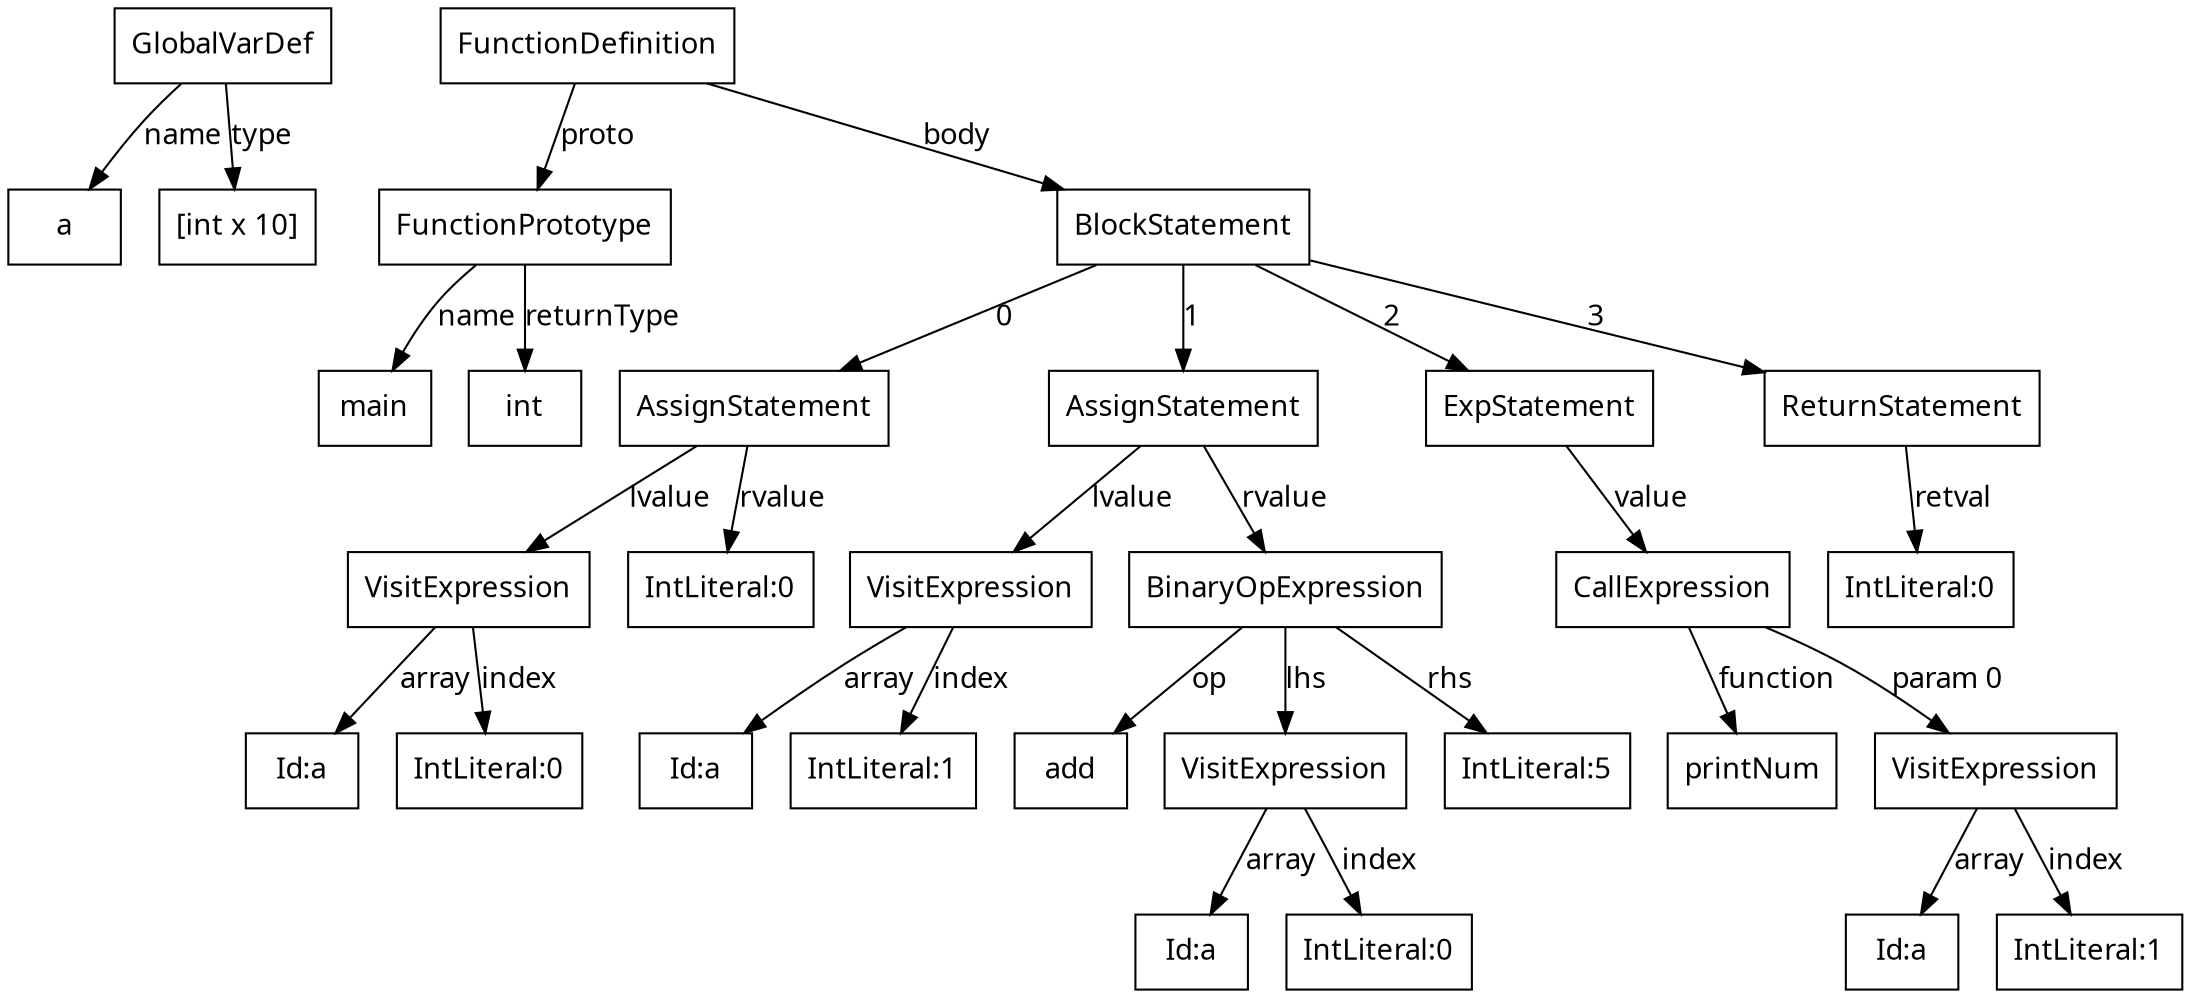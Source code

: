 digraph g {
node[shape = box, fontname = "Fira Code Light"]
edge[fontname = "Fira Code Light", splines = line]
48470960 [label="GlobalVarDef"]
48470960 -> 1 [label="name"]
1 [label="a"]
48470960 -> 2 [label="type"]
2 [label="[int x 10]"]
48487056 [label="FunctionDefinition"]
48487056 -> 48498240 [label="proto"]
48487056 -> 48438488 [label="body"]
48498240 [label="FunctionPrototype"]
48498240 -> 3 [label="name"]
3 [label="main"]
48498240 -> 4 [label="returnType"]
4 [label="int"]
48438488 [label="BlockStatement"]
48438488 -> 48487504 [label=0]
48438488 -> 48488720 [label=1]
48438488 -> 48486288 [label=2]
48438488 -> 48485648 [label=3]
48487504 [label="AssignStatement"]
48487504 -> 48488208 [label="lvalue"]
48487504 -> 48488080 [label="rvalue"]
48488208 [label="VisitExpression"]
48488208 -> 48470872 [label="array"]
48470872 [label="Id:a"]
48488208 -> 48488144 [label="index"]
48488144 [label="IntLiteral:0"]
48488080 [label="IntLiteral:0"]
48488720 [label="AssignStatement"]
48488720 -> 48487888 [label="lvalue"]
48488720 -> 48439424 [label="rvalue"]
48487888 [label="VisitExpression"]
48487888 -> 48471136 [label="array"]
48471136 [label="Id:a"]
48487888 -> 48487696 [label="index"]
48487696 [label="IntLiteral:1"]
48439424 [label="BinaryOpExpression"]
48439424 -> 5 [label="op"]
5 [label="add"]
48439424 -> 48487568 [label="lhs"]
48439424 -> 48487632 [label="rhs"]
48487568 [label="VisitExpression"]
48487568 -> 48471048 [label="array"]
48471048 [label="Id:a"]
48487568 -> 48488848 [label="index"]
48488848 [label="IntLiteral:0"]
48487632 [label="IntLiteral:5"]
48486288 [label="ExpStatement"]
48486288 -> 48498968 [label="value"]
48498968 [label="CallExpression"]
48498968 -> 6 [label="function"]
6 [label="printNum"]
48498968 -> 48486160 [label="param 0"]
48486160 [label="VisitExpression"]
48486160 -> 48471312 [label="array"]
48471312 [label="Id:a"]
48486160 -> 48487952 [label="index"]
48487952 [label="IntLiteral:1"]
48485648 [label="ReturnStatement"]
48485648 -> 48485392 [label="retval"]
48485392 [label="IntLiteral:0"]
}

